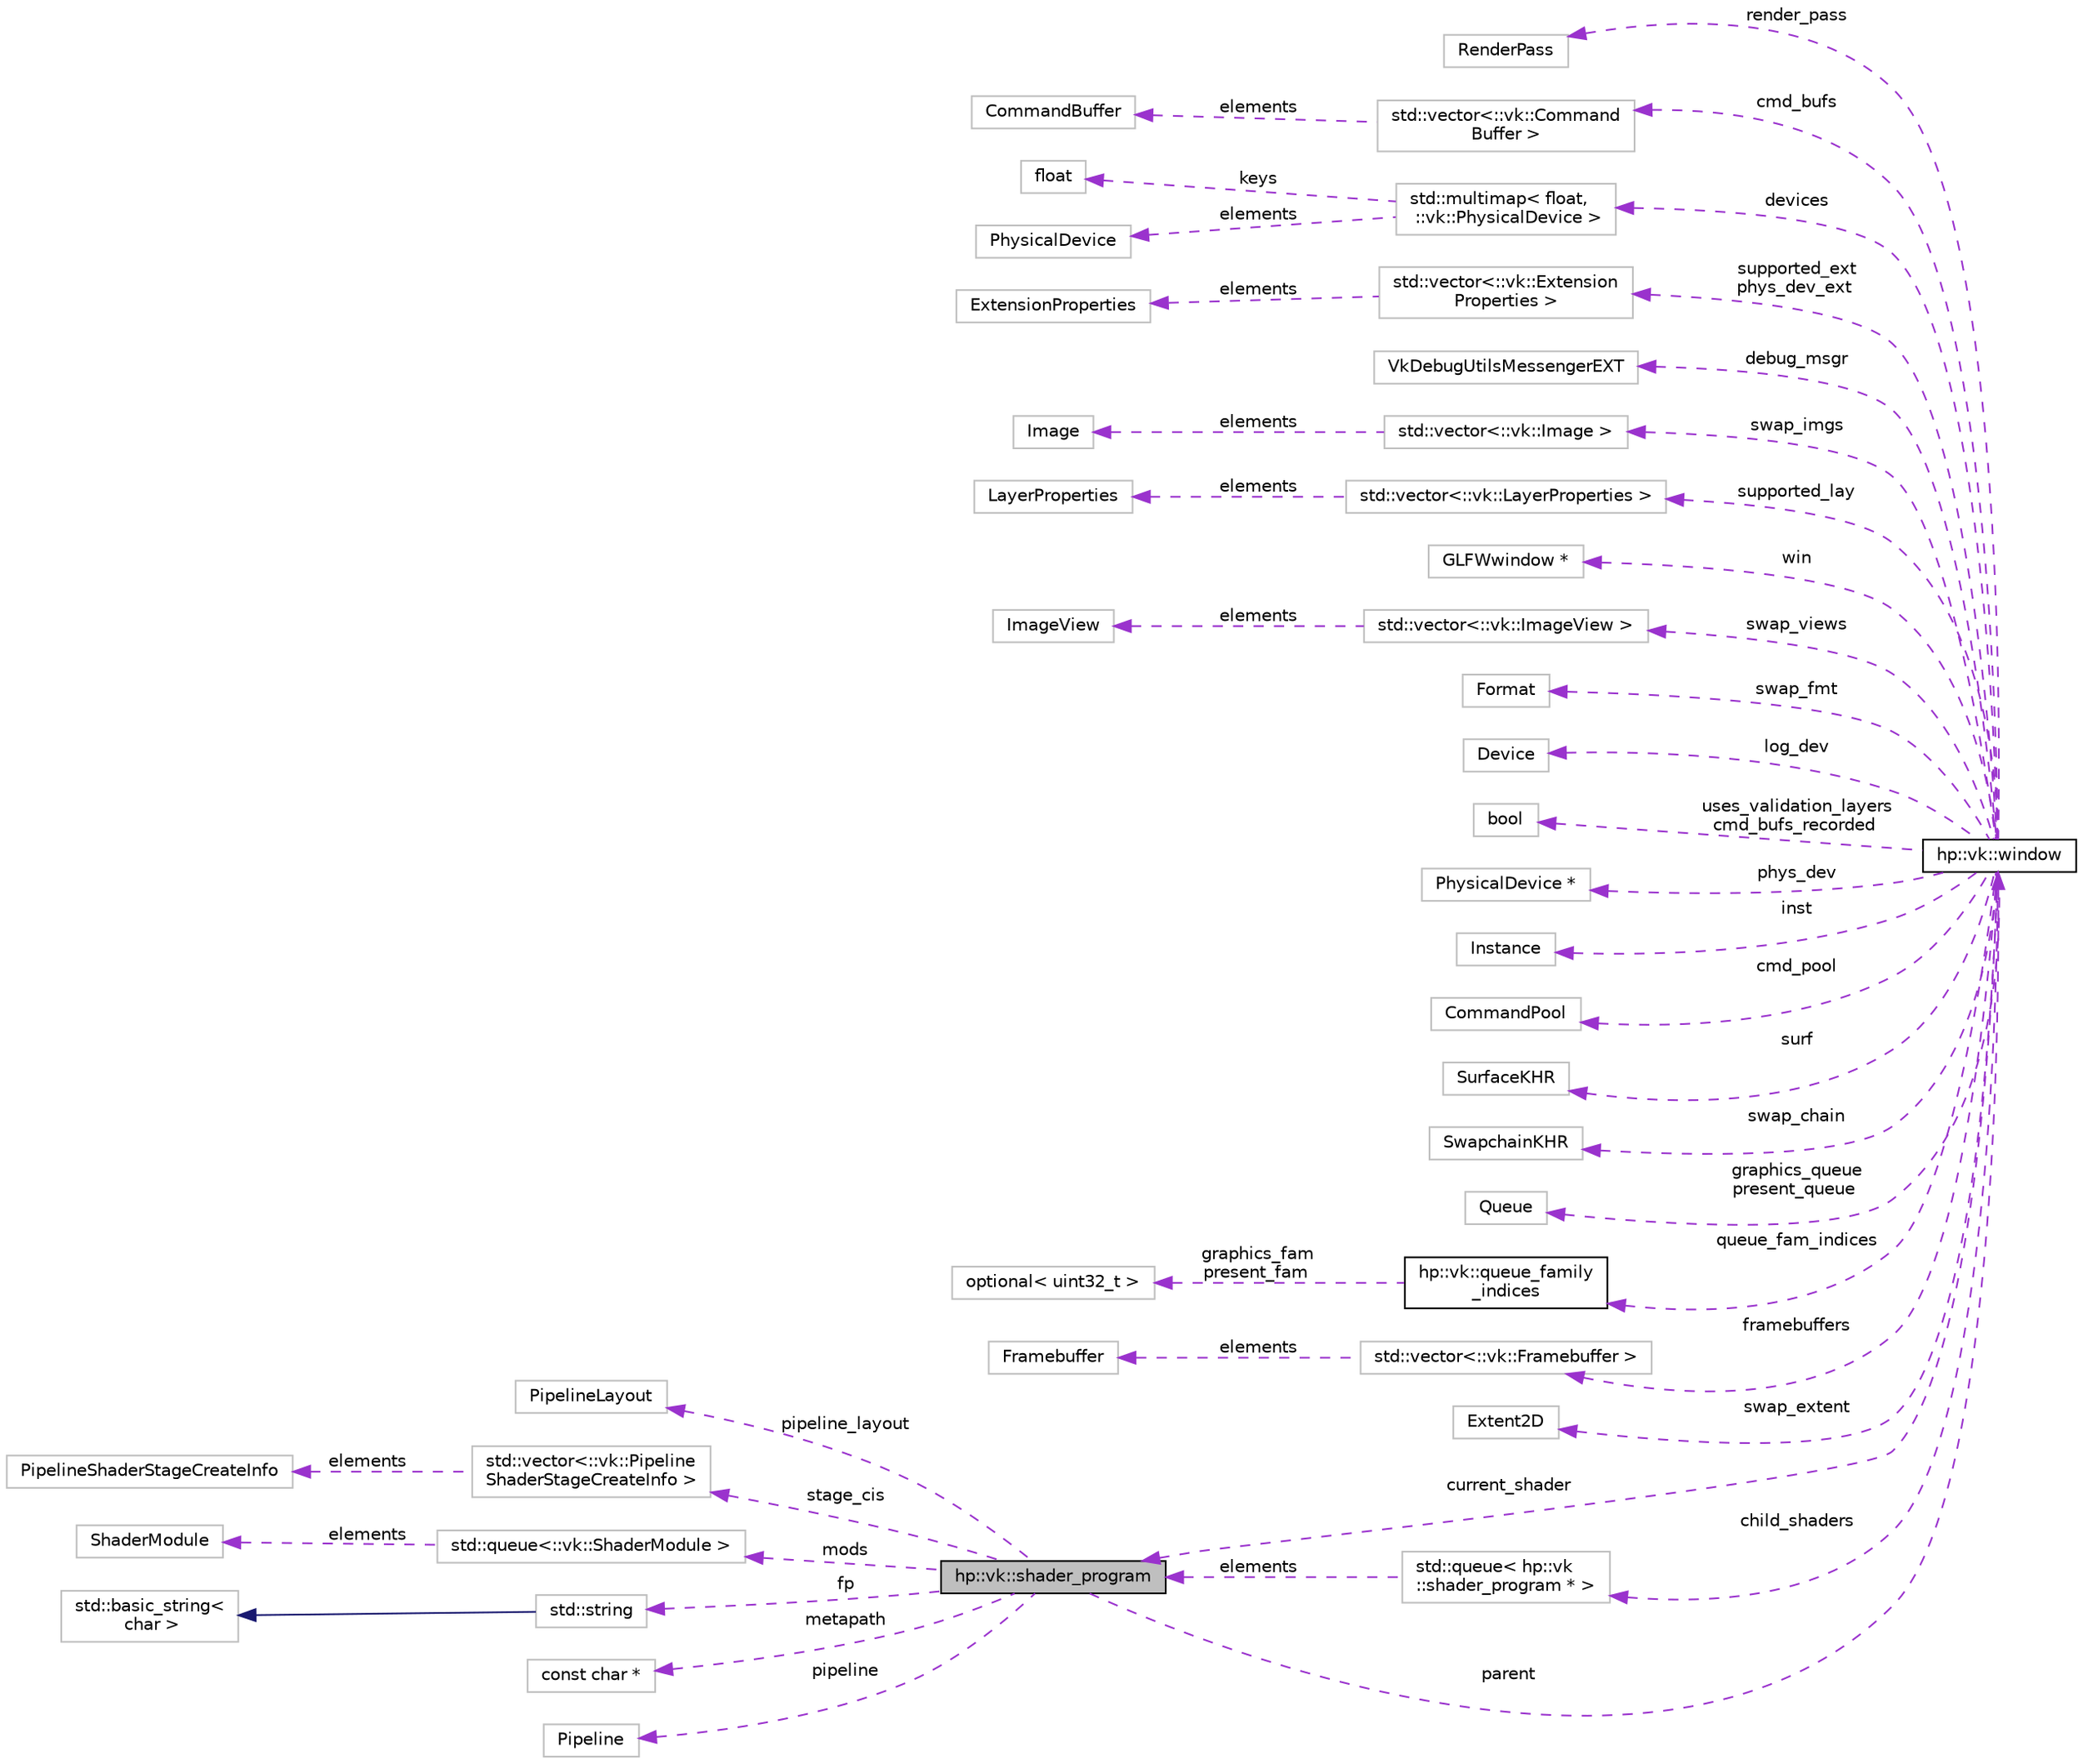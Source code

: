 digraph "hp::vk::shader_program"
{
 // INTERACTIVE_SVG=YES
 // LATEX_PDF_SIZE
  edge [fontname="Helvetica",fontsize="10",labelfontname="Helvetica",labelfontsize="10"];
  node [fontname="Helvetica",fontsize="10",shape=record];
  rankdir="LR";
  Node1 [label="hp::vk::shader_program",height=0.2,width=0.4,color="black", fillcolor="grey75", style="filled", fontcolor="black",tooltip=" "];
  Node2 -> Node1 [dir="back",color="darkorchid3",fontsize="10",style="dashed",label=" pipeline_layout" ,fontname="Helvetica"];
  Node2 [label="PipelineLayout",height=0.2,width=0.4,color="grey75", fillcolor="white", style="filled",tooltip=" "];
  Node3 -> Node1 [dir="back",color="darkorchid3",fontsize="10",style="dashed",label=" stage_cis" ,fontname="Helvetica"];
  Node3 [label="std::vector\<::vk::Pipeline\lShaderStageCreateInfo \>",height=0.2,width=0.4,color="grey75", fillcolor="white", style="filled",tooltip=" "];
  Node4 -> Node3 [dir="back",color="darkorchid3",fontsize="10",style="dashed",label=" elements" ,fontname="Helvetica"];
  Node4 [label="PipelineShaderStageCreateInfo",height=0.2,width=0.4,color="grey75", fillcolor="white", style="filled",tooltip=" "];
  Node5 -> Node1 [dir="back",color="darkorchid3",fontsize="10",style="dashed",label=" mods" ,fontname="Helvetica"];
  Node5 [label="std::queue\<::vk::ShaderModule \>",height=0.2,width=0.4,color="grey75", fillcolor="white", style="filled",tooltip=" "];
  Node6 -> Node5 [dir="back",color="darkorchid3",fontsize="10",style="dashed",label=" elements" ,fontname="Helvetica"];
  Node6 [label="ShaderModule",height=0.2,width=0.4,color="grey75", fillcolor="white", style="filled",tooltip=" "];
  Node7 -> Node1 [dir="back",color="darkorchid3",fontsize="10",style="dashed",label=" fp" ,fontname="Helvetica"];
  Node7 [label="std::string",height=0.2,width=0.4,color="grey75", fillcolor="white", style="filled",tooltip="STL class."];
  Node8 -> Node7 [dir="back",color="midnightblue",fontsize="10",style="solid",fontname="Helvetica"];
  Node8 [label="std::basic_string\<\l char \>",height=0.2,width=0.4,color="grey75", fillcolor="white", style="filled",tooltip="STL class."];
  Node9 -> Node1 [dir="back",color="darkorchid3",fontsize="10",style="dashed",label=" parent" ,fontname="Helvetica"];
  Node9 [label="hp::vk::window",height=0.2,width=0.4,color="black", fillcolor="white", style="filled",URL="$dd/d17/classhp_1_1vk_1_1window.html",tooltip=" "];
  Node10 -> Node9 [dir="back",color="darkorchid3",fontsize="10",style="dashed",label=" render_pass" ,fontname="Helvetica"];
  Node10 [label="RenderPass",height=0.2,width=0.4,color="grey75", fillcolor="white", style="filled",tooltip=" "];
  Node11 -> Node9 [dir="back",color="darkorchid3",fontsize="10",style="dashed",label=" cmd_bufs" ,fontname="Helvetica"];
  Node11 [label="std::vector\<::vk::Command\lBuffer \>",height=0.2,width=0.4,color="grey75", fillcolor="white", style="filled",tooltip=" "];
  Node12 -> Node11 [dir="back",color="darkorchid3",fontsize="10",style="dashed",label=" elements" ,fontname="Helvetica"];
  Node12 [label="CommandBuffer",height=0.2,width=0.4,color="grey75", fillcolor="white", style="filled",tooltip=" "];
  Node13 -> Node9 [dir="back",color="darkorchid3",fontsize="10",style="dashed",label=" devices" ,fontname="Helvetica"];
  Node13 [label="std::multimap\< float,\l ::vk::PhysicalDevice \>",height=0.2,width=0.4,color="grey75", fillcolor="white", style="filled",tooltip=" "];
  Node14 -> Node13 [dir="back",color="darkorchid3",fontsize="10",style="dashed",label=" keys" ,fontname="Helvetica"];
  Node14 [label="float",height=0.2,width=0.4,color="grey75", fillcolor="white", style="filled",tooltip=" "];
  Node15 -> Node13 [dir="back",color="darkorchid3",fontsize="10",style="dashed",label=" elements" ,fontname="Helvetica"];
  Node15 [label="PhysicalDevice",height=0.2,width=0.4,color="grey75", fillcolor="white", style="filled",tooltip=" "];
  Node16 -> Node9 [dir="back",color="darkorchid3",fontsize="10",style="dashed",label=" supported_ext\nphys_dev_ext" ,fontname="Helvetica"];
  Node16 [label="std::vector\<::vk::Extension\lProperties \>",height=0.2,width=0.4,color="grey75", fillcolor="white", style="filled",tooltip=" "];
  Node17 -> Node16 [dir="back",color="darkorchid3",fontsize="10",style="dashed",label=" elements" ,fontname="Helvetica"];
  Node17 [label="ExtensionProperties",height=0.2,width=0.4,color="grey75", fillcolor="white", style="filled",tooltip=" "];
  Node18 -> Node9 [dir="back",color="darkorchid3",fontsize="10",style="dashed",label=" debug_msgr" ,fontname="Helvetica"];
  Node18 [label="VkDebugUtilsMessengerEXT",height=0.2,width=0.4,color="grey75", fillcolor="white", style="filled",tooltip=" "];
  Node19 -> Node9 [dir="back",color="darkorchid3",fontsize="10",style="dashed",label=" swap_imgs" ,fontname="Helvetica"];
  Node19 [label="std::vector\<::vk::Image \>",height=0.2,width=0.4,color="grey75", fillcolor="white", style="filled",tooltip=" "];
  Node20 -> Node19 [dir="back",color="darkorchid3",fontsize="10",style="dashed",label=" elements" ,fontname="Helvetica"];
  Node20 [label="Image",height=0.2,width=0.4,color="grey75", fillcolor="white", style="filled",tooltip=" "];
  Node21 -> Node9 [dir="back",color="darkorchid3",fontsize="10",style="dashed",label=" supported_lay" ,fontname="Helvetica"];
  Node21 [label="std::vector\<::vk::LayerProperties \>",height=0.2,width=0.4,color="grey75", fillcolor="white", style="filled",tooltip=" "];
  Node22 -> Node21 [dir="back",color="darkorchid3",fontsize="10",style="dashed",label=" elements" ,fontname="Helvetica"];
  Node22 [label="LayerProperties",height=0.2,width=0.4,color="grey75", fillcolor="white", style="filled",tooltip=" "];
  Node23 -> Node9 [dir="back",color="darkorchid3",fontsize="10",style="dashed",label=" win" ,fontname="Helvetica"];
  Node23 [label="GLFWwindow *",height=0.2,width=0.4,color="grey75", fillcolor="white", style="filled",tooltip=" "];
  Node24 -> Node9 [dir="back",color="darkorchid3",fontsize="10",style="dashed",label=" swap_views" ,fontname="Helvetica"];
  Node24 [label="std::vector\<::vk::ImageView \>",height=0.2,width=0.4,color="grey75", fillcolor="white", style="filled",tooltip=" "];
  Node25 -> Node24 [dir="back",color="darkorchid3",fontsize="10",style="dashed",label=" elements" ,fontname="Helvetica"];
  Node25 [label="ImageView",height=0.2,width=0.4,color="grey75", fillcolor="white", style="filled",tooltip=" "];
  Node26 -> Node9 [dir="back",color="darkorchid3",fontsize="10",style="dashed",label=" swap_fmt" ,fontname="Helvetica"];
  Node26 [label="Format",height=0.2,width=0.4,color="grey75", fillcolor="white", style="filled",tooltip=" "];
  Node27 -> Node9 [dir="back",color="darkorchid3",fontsize="10",style="dashed",label=" log_dev" ,fontname="Helvetica"];
  Node27 [label="Device",height=0.2,width=0.4,color="grey75", fillcolor="white", style="filled",tooltip=" "];
  Node28 -> Node9 [dir="back",color="darkorchid3",fontsize="10",style="dashed",label=" uses_validation_layers\ncmd_bufs_recorded" ,fontname="Helvetica"];
  Node28 [label="bool",height=0.2,width=0.4,color="grey75", fillcolor="white", style="filled",tooltip=" "];
  Node29 -> Node9 [dir="back",color="darkorchid3",fontsize="10",style="dashed",label=" phys_dev" ,fontname="Helvetica"];
  Node29 [label="PhysicalDevice *",height=0.2,width=0.4,color="grey75", fillcolor="white", style="filled",tooltip=" "];
  Node30 -> Node9 [dir="back",color="darkorchid3",fontsize="10",style="dashed",label=" inst" ,fontname="Helvetica"];
  Node30 [label="Instance",height=0.2,width=0.4,color="grey75", fillcolor="white", style="filled",tooltip=" "];
  Node31 -> Node9 [dir="back",color="darkorchid3",fontsize="10",style="dashed",label=" cmd_pool" ,fontname="Helvetica"];
  Node31 [label="CommandPool",height=0.2,width=0.4,color="grey75", fillcolor="white", style="filled",tooltip=" "];
  Node32 -> Node9 [dir="back",color="darkorchid3",fontsize="10",style="dashed",label=" surf" ,fontname="Helvetica"];
  Node32 [label="SurfaceKHR",height=0.2,width=0.4,color="grey75", fillcolor="white", style="filled",tooltip=" "];
  Node1 -> Node9 [dir="back",color="darkorchid3",fontsize="10",style="dashed",label=" current_shader" ,fontname="Helvetica"];
  Node33 -> Node9 [dir="back",color="darkorchid3",fontsize="10",style="dashed",label=" swap_chain" ,fontname="Helvetica"];
  Node33 [label="SwapchainKHR",height=0.2,width=0.4,color="grey75", fillcolor="white", style="filled",tooltip=" "];
  Node34 -> Node9 [dir="back",color="darkorchid3",fontsize="10",style="dashed",label=" graphics_queue\npresent_queue" ,fontname="Helvetica"];
  Node34 [label="Queue",height=0.2,width=0.4,color="grey75", fillcolor="white", style="filled",tooltip=" "];
  Node35 -> Node9 [dir="back",color="darkorchid3",fontsize="10",style="dashed",label=" child_shaders" ,fontname="Helvetica"];
  Node35 [label="std::queue\< hp::vk\l::shader_program * \>",height=0.2,width=0.4,color="grey75", fillcolor="white", style="filled",tooltip=" "];
  Node1 -> Node35 [dir="back",color="darkorchid3",fontsize="10",style="dashed",label=" elements" ,fontname="Helvetica"];
  Node36 -> Node9 [dir="back",color="darkorchid3",fontsize="10",style="dashed",label=" queue_fam_indices" ,fontname="Helvetica"];
  Node36 [label="hp::vk::queue_family\l_indices",height=0.2,width=0.4,color="black", fillcolor="white", style="filled",URL="$df/d1c/structhp_1_1vk_1_1queue__family__indices.html",tooltip=" "];
  Node37 -> Node36 [dir="back",color="darkorchid3",fontsize="10",style="dashed",label=" graphics_fam\npresent_fam" ,fontname="Helvetica"];
  Node37 [label="optional\< uint32_t \>",height=0.2,width=0.4,color="grey75", fillcolor="white", style="filled",tooltip=" "];
  Node38 -> Node9 [dir="back",color="darkorchid3",fontsize="10",style="dashed",label=" framebuffers" ,fontname="Helvetica"];
  Node38 [label="std::vector\<::vk::Framebuffer \>",height=0.2,width=0.4,color="grey75", fillcolor="white", style="filled",tooltip=" "];
  Node39 -> Node38 [dir="back",color="darkorchid3",fontsize="10",style="dashed",label=" elements" ,fontname="Helvetica"];
  Node39 [label="Framebuffer",height=0.2,width=0.4,color="grey75", fillcolor="white", style="filled",tooltip=" "];
  Node40 -> Node9 [dir="back",color="darkorchid3",fontsize="10",style="dashed",label=" swap_extent" ,fontname="Helvetica"];
  Node40 [label="Extent2D",height=0.2,width=0.4,color="grey75", fillcolor="white", style="filled",tooltip=" "];
  Node41 -> Node1 [dir="back",color="darkorchid3",fontsize="10",style="dashed",label=" metapath" ,fontname="Helvetica"];
  Node41 [label="const char *",height=0.2,width=0.4,color="grey75", fillcolor="white", style="filled",tooltip=" "];
  Node42 -> Node1 [dir="back",color="darkorchid3",fontsize="10",style="dashed",label=" pipeline" ,fontname="Helvetica"];
  Node42 [label="Pipeline",height=0.2,width=0.4,color="grey75", fillcolor="white", style="filled",tooltip=" "];
}
